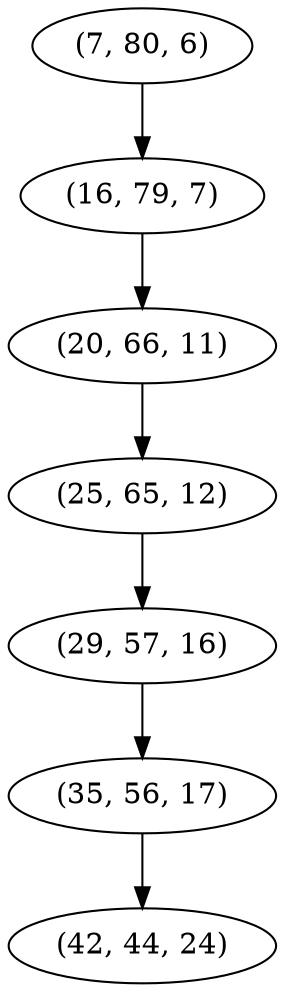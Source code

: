 digraph tree {
    "(7, 80, 6)";
    "(16, 79, 7)";
    "(20, 66, 11)";
    "(25, 65, 12)";
    "(29, 57, 16)";
    "(35, 56, 17)";
    "(42, 44, 24)";
    "(7, 80, 6)" -> "(16, 79, 7)";
    "(16, 79, 7)" -> "(20, 66, 11)";
    "(20, 66, 11)" -> "(25, 65, 12)";
    "(25, 65, 12)" -> "(29, 57, 16)";
    "(29, 57, 16)" -> "(35, 56, 17)";
    "(35, 56, 17)" -> "(42, 44, 24)";
}
